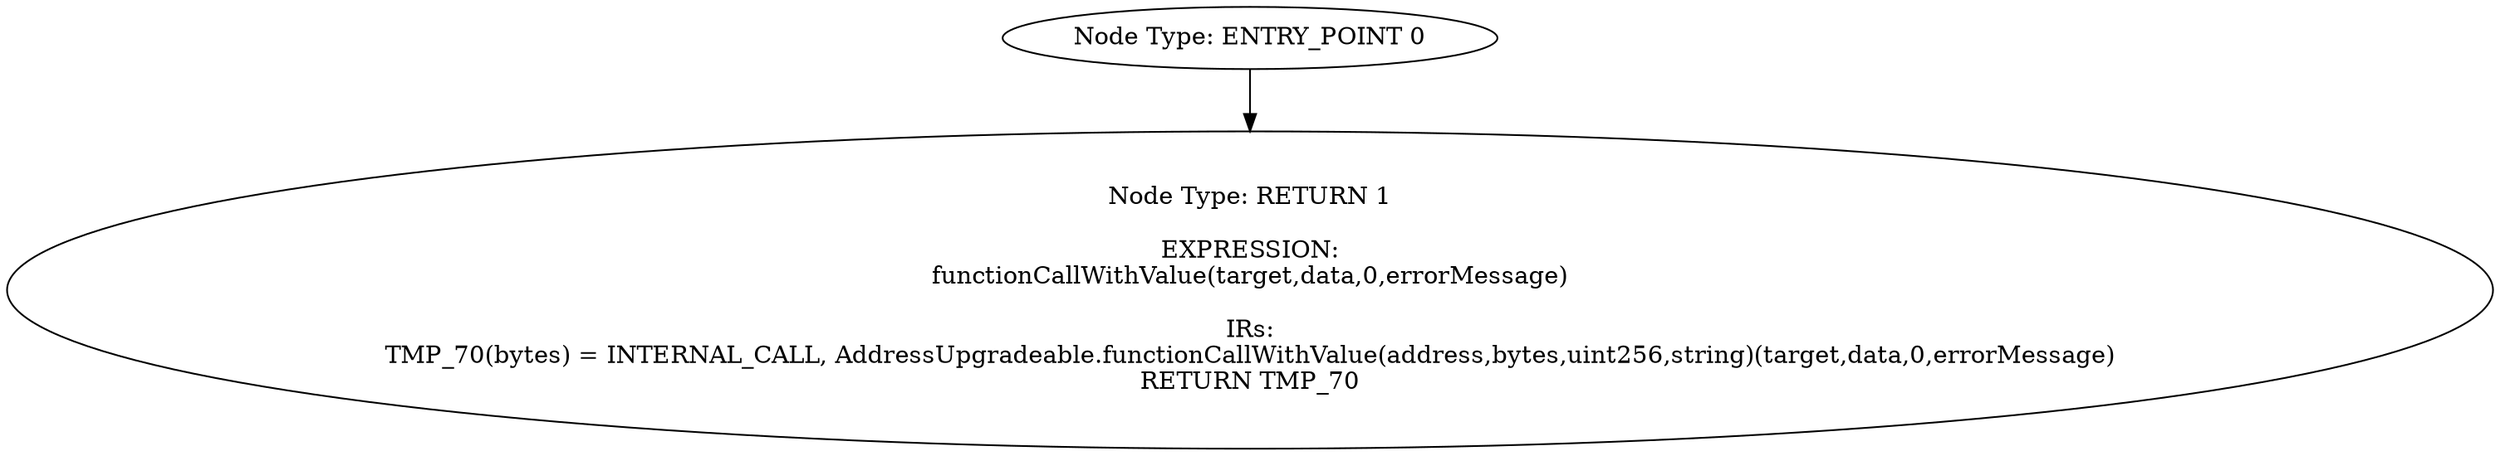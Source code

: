 digraph{
0[label="Node Type: ENTRY_POINT 0
"];
0->1;
1[label="Node Type: RETURN 1

EXPRESSION:
functionCallWithValue(target,data,0,errorMessage)

IRs:
TMP_70(bytes) = INTERNAL_CALL, AddressUpgradeable.functionCallWithValue(address,bytes,uint256,string)(target,data,0,errorMessage)
RETURN TMP_70"];
}
